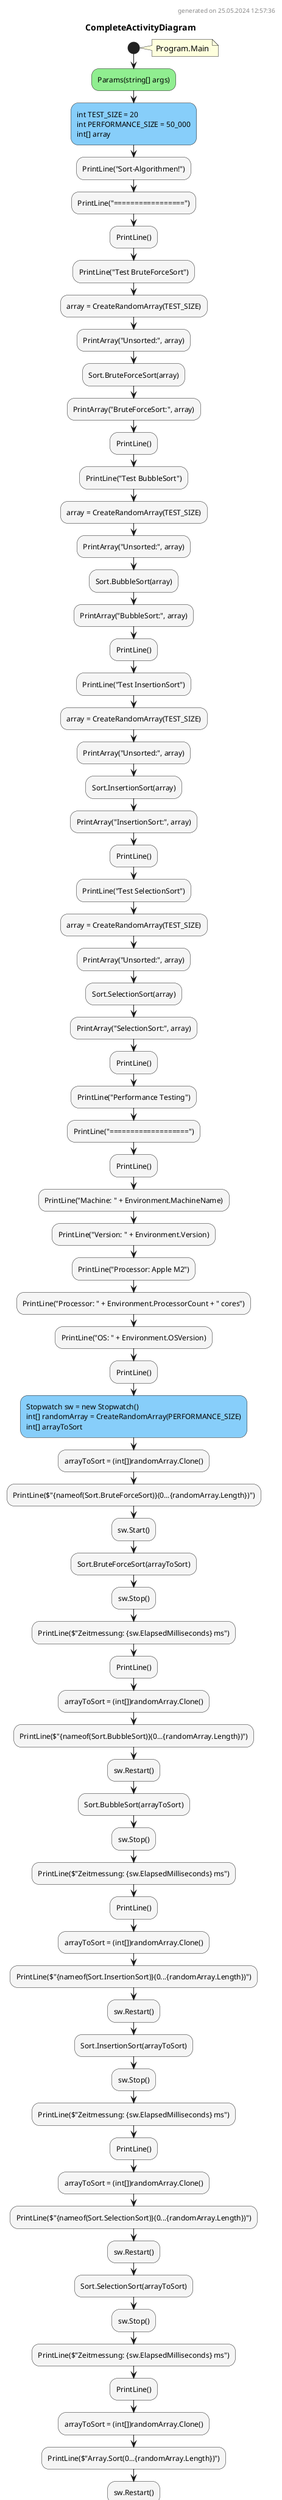 @startuml CompleteActivityDiagram
header
generated on 25.05.2024 12:57:36
end header
title CompleteActivityDiagram
start
note right:  Program.Main
#LightGreen:Params(string[] args);
#LightSkyBlue:int TEST_SIZE = 20\nint PERFORMANCE_SIZE = 50_000\nint[] array;
#WhiteSmoke:PrintLine("Sort-Algorithmen!");
#WhiteSmoke:PrintLine("=================");
#WhiteSmoke:PrintLine();
#WhiteSmoke:PrintLine("Test BruteForceSort");
#WhiteSmoke:array = CreateRandomArray(TEST_SIZE);
#WhiteSmoke:PrintArray("Unsorted:", array);
#WhiteSmoke:Sort.BruteForceSort(array);
#WhiteSmoke:PrintArray("BruteForceSort:", array);
#WhiteSmoke:PrintLine();
#WhiteSmoke:PrintLine("Test BubbleSort");
#WhiteSmoke:array = CreateRandomArray(TEST_SIZE);
#WhiteSmoke:PrintArray("Unsorted:", array);
#WhiteSmoke:Sort.BubbleSort(array);
#WhiteSmoke:PrintArray("BubbleSort:", array);
#WhiteSmoke:PrintLine();
#WhiteSmoke:PrintLine("Test InsertionSort");
#WhiteSmoke:array = CreateRandomArray(TEST_SIZE);
#WhiteSmoke:PrintArray("Unsorted:", array);
#WhiteSmoke:Sort.InsertionSort(array);
#WhiteSmoke:PrintArray("InsertionSort:", array);
#WhiteSmoke:PrintLine();
#WhiteSmoke:PrintLine("Test SelectionSort");
#WhiteSmoke:array = CreateRandomArray(TEST_SIZE);
#WhiteSmoke:PrintArray("Unsorted:", array);
#WhiteSmoke:Sort.SelectionSort(array);
#WhiteSmoke:PrintArray("SelectionSort:", array);
#WhiteSmoke:PrintLine();
#WhiteSmoke:PrintLine("Performance Testing");
#WhiteSmoke:PrintLine("===================");
#WhiteSmoke:PrintLine();
#WhiteSmoke:PrintLine("Machine: " + Environment.MachineName);
#WhiteSmoke:PrintLine("Version: " + Environment.Version);
#WhiteSmoke:PrintLine("Processor: Apple M2");
#WhiteSmoke:PrintLine("Processor: " + Environment.ProcessorCount + " cores");
#WhiteSmoke:PrintLine("OS: " + Environment.OSVersion);
#WhiteSmoke:PrintLine();
#LightSkyBlue:Stopwatch sw = new Stopwatch()\nint[] randomArray = CreateRandomArray(PERFORMANCE_SIZE)\nint[] arrayToSort;
#WhiteSmoke:arrayToSort = (int[])randomArray.Clone();
#WhiteSmoke:PrintLine($"{nameof(Sort.BruteForceSort)}(0...{randomArray.Length})");
#WhiteSmoke:sw.Start();
#WhiteSmoke:Sort.BruteForceSort(arrayToSort);
#WhiteSmoke:sw.Stop();
#WhiteSmoke:PrintLine($"Zeitmessung: {sw.ElapsedMilliseconds} ms");
#WhiteSmoke:PrintLine();
#WhiteSmoke:arrayToSort = (int[])randomArray.Clone();
#WhiteSmoke:PrintLine($"{nameof(Sort.BubbleSort)}(0...{randomArray.Length})");
#WhiteSmoke:sw.Restart();
#WhiteSmoke:Sort.BubbleSort(arrayToSort);
#WhiteSmoke:sw.Stop();
#WhiteSmoke:PrintLine($"Zeitmessung: {sw.ElapsedMilliseconds} ms");
#WhiteSmoke:PrintLine();
#WhiteSmoke:arrayToSort = (int[])randomArray.Clone();
#WhiteSmoke:PrintLine($"{nameof(Sort.InsertionSort)}(0...{randomArray.Length})");
#WhiteSmoke:sw.Restart();
#WhiteSmoke:Sort.InsertionSort(arrayToSort);
#WhiteSmoke:sw.Stop();
#WhiteSmoke:PrintLine($"Zeitmessung: {sw.ElapsedMilliseconds} ms");
#WhiteSmoke:PrintLine();
#WhiteSmoke:arrayToSort = (int[])randomArray.Clone();
#WhiteSmoke:PrintLine($"{nameof(Sort.SelectionSort)}(0...{randomArray.Length})");
#WhiteSmoke:sw.Restart();
#WhiteSmoke:Sort.SelectionSort(arrayToSort);
#WhiteSmoke:sw.Stop();
#WhiteSmoke:PrintLine($"Zeitmessung: {sw.ElapsedMilliseconds} ms");
#WhiteSmoke:PrintLine();
#WhiteSmoke:arrayToSort = (int[])randomArray.Clone();
#WhiteSmoke:PrintLine($"Array.Sort(0...{randomArray.Length})");
#WhiteSmoke:sw.Restart();
#WhiteSmoke:Array.Sort(arrayToSort);
#WhiteSmoke:sw.Stop();
#WhiteSmoke:PrintLine($"Zeitmessung: {sw.ElapsedMilliseconds} ms");
#WhiteSmoke:PrintLine();
#WhiteSmoke:PrintLine("Exit with ENTER...");
#WhiteSmoke:ReadLine();
stop
start
note right:  Program.PrintArray
#LightGreen:Params(string title,int[] array);
#WhiteSmoke:PrintLine(title);
#WhiteSmoke:PrintArray(array);
stop
start
note right:  Program.PrintArray
#LightGreen:Params(int[] array);
while (i < array.Length) is (<color:green>yes)
        #LightYellow:if (i > 0) then (<color:green>yes)
                #WhiteSmoke:Print(" ");
        endif
        #WhiteSmoke:Print(array[i]);
:i++;
endwhile (<color:red>no)
#WhiteSmoke:PrintLine();
stop
start
note right:  Program.CreateRandomArray
#LightGreen:Params(int size);
#Lavender:return CreateRandomArray(size, 0, size);
stop
start
note right:  Program.CreateRandomArray
#LightGreen:Params(int size,int min,int max);
#LightSkyBlue:int[] result = new int[size];
while (i < result.Length) is (<color:green>yes)
        #WhiteSmoke:result[i] = Random.Shared.Next(min, max);
:i++;
endwhile (<color:red>no)
#Lavender:return result;
stop
start
note right:  Sort.BruteForceSort
#LightGreen:Params(int[] array);
:iterator = array.GetIterator();
while (iterator.MoveNext()) is (<color:green>yes)
:i = iterator.Current();
            #WhiteSmoke:PrintLine(i);
endwhile (<color:red>no)
while (i < array.Length - 1) is (<color:green>yes)
        while (j < array.Length) is (<color:green>yes)
                #LightYellow:if (array[i] < array[j]) then (<color:green>yes)
                        #WhiteSmoke:Swap(ref array[i], ref array[j]);
                endif
        :j++;
        endwhile (<color:red>no)
:i++;
endwhile (<color:red>no)
stop
start
note right:  Sort.BubbleSort
#LightGreen:Params(int[] array);
#LightSkyBlue:bool exchange\nint length = array.Length;
repeat
        #WhiteSmoke:exchange = false;
        while (i < length - 1) is (<color:green>yes)
                #LightYellow:if (array[i] > array[i + 1]) then (<color:green>yes)
                        #WhiteSmoke:Swap(ref array[i], ref array[i + 1]);
                        #WhiteSmoke:exchange = true;
                endif
        :i++;
        endwhile (<color:red>no)
        #WhiteSmoke:length--;
repeat while (exchange) is (<color:green>yes)
stop
start
note right:  Sort.InsertionSort
#LightGreen:Params(int[] array);
while (i < array.Length) is (<color:green>yes)
        while (j > 0 && array[j - 1] > current) is (<color:green>yes)
                #WhiteSmoke:array[j] = array[j - 1];
                #WhiteSmoke:j--;
        endwhile (<color:red>no)
        #WhiteSmoke:array[j] = current;
:i++;
endwhile (<color:red>no)
stop
start
note right:  Sort.SelectionSort
#LightGreen:Params(int[] array);
while (i < array.Length - 1) is (<color:green>yes)
        while (j < array.Length) is (<color:green>yes)
                #LightYellow:if (array[j] < array[minIdx]) then (<color:green>yes)
                        #WhiteSmoke:minIdx = j;
                endif
        :j++;
        endwhile (<color:red>no)
        #LightYellow:if (minIdx != i) then (<color:green>yes)
                #WhiteSmoke:Swap(ref array[i], ref array[minIdx]);
        endif
:i++;
endwhile (<color:red>no)
stop
start
note right:  Sort.Swap
#LightGreen:Params(ref int v1,ref int v2);
#LightSkyBlue:int tmp = v1;
#WhiteSmoke:v1 = v2;
#WhiteSmoke:v2 = tmp;
stop
footer
generated with the DiagramCreator by Prof.Gehrer
end footer
@enduml
